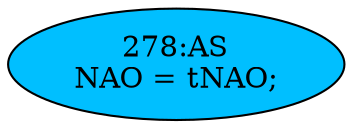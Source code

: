 strict digraph "" {
	node [label="\N"];
	"278:AS"	 [ast="<pyverilog.vparser.ast.Assign object at 0x7f9359f3ead0>",
		def_var="['NAO']",
		fillcolor=deepskyblue,
		label="278:AS
NAO = tNAO;",
		statements="[]",
		style=filled,
		typ=Assign,
		use_var="['tNAO']"];
}
